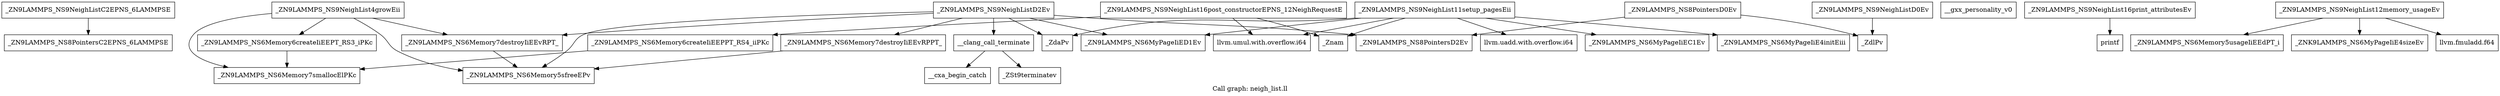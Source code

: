 digraph "Call graph: neigh_list.ll" {
	label="Call graph: neigh_list.ll";

	Node0x55e71b87a600 [shape=record,label="{_ZN9LAMMPS_NS8PointersC2EPNS_6LAMMPSE}"];
	Node0x55e71b868550 [shape=record,label="{_ZN9LAMMPS_NS9NeighListC2EPNS_6LAMMPSE}"];
	Node0x55e71b868550 -> Node0x55e71b87a600;
	Node0x55e71b8b4840 [shape=record,label="{_ZN9LAMMPS_NS9NeighListD2Ev}"];
	Node0x55e71b8b4840 -> Node0x55e71b8b4370;
	Node0x55e71b8b4840 -> Node0x55e71b84e400;
	Node0x55e71b8b4840 -> Node0x55e71b8b4220;
	Node0x55e71b8b4840 -> Node0x55e71b88f310;
	Node0x55e71b8b4840 -> Node0x55e71b8ac400;
	Node0x55e71b8b4840 -> Node0x55e71b88f200;
	Node0x55e71b8b4840 -> Node0x55e71b8aaef0;
	Node0x55e71b867d50 [shape=record,label="{llvm.umul.with.overflow.i64}"];
	Node0x55e71b878800 [shape=record,label="{_Znam}"];
	Node0x55e71b86a9b0 [shape=record,label="{_ZN9LAMMPS_NS6Memory6createIiEEPPT_RS4_iiPKc}"];
	Node0x55e71b86a9b0 -> Node0x55e71b86b800;
	Node0x55e71b8b4370 [shape=record,label="{_ZN9LAMMPS_NS6Memory7destroyIiEEvRPT_}"];
	Node0x55e71b8b4370 -> Node0x55e71b8b4220;
	Node0x55e71b8684d0 [shape=record,label="{__gxx_personality_v0}"];
	Node0x55e71b84e400 [shape=record,label="{__clang_call_terminate}"];
	Node0x55e71b84e400 -> Node0x55e71b84f730;
	Node0x55e71b84e400 -> Node0x55e71b879400;
	Node0x55e71b84f730 [shape=record,label="{__cxa_begin_catch}"];
	Node0x55e71b879400 [shape=record,label="{_ZSt9terminatev}"];
	Node0x55e71b8b4220 [shape=record,label="{_ZN9LAMMPS_NS6Memory5sfreeEPv}"];
	Node0x55e71b88f310 [shape=record,label="{_ZN9LAMMPS_NS6MyPageIiED1Ev}"];
	Node0x55e71b8ac400 [shape=record,label="{_ZdaPv}"];
	Node0x55e71b8aaef0 [shape=record,label="{_ZN9LAMMPS_NS6Memory7destroyIiEEvRPPT_}"];
	Node0x55e71b8aaef0 -> Node0x55e71b8b4220;
	Node0x55e71b85e2f0 [shape=record,label="{_ZN9LAMMPS_NS9NeighListD0Ev}"];
	Node0x55e71b85e2f0 -> Node0x55e71b881d60;
	Node0x55e71b881d60 [shape=record,label="{_ZdlPv}"];
	Node0x55e71b866390 [shape=record,label="{_ZN9LAMMPS_NS9NeighList16post_constructorEPNS_12NeighRequestE}"];
	Node0x55e71b866390 -> Node0x55e71b867d50;
	Node0x55e71b866390 -> Node0x55e71b878800;
	Node0x55e71b866390 -> Node0x55e71b86a9b0;
	Node0x55e71b86cb40 [shape=record,label="{_ZN9LAMMPS_NS9NeighList11setup_pagesEii}"];
	Node0x55e71b86cb40 -> Node0x55e71b867d50;
	Node0x55e71b86cb40 -> Node0x55e71b86d8f0;
	Node0x55e71b86cb40 -> Node0x55e71b878800;
	Node0x55e71b86cb40 -> Node0x55e71b86e400;
	Node0x55e71b86cb40 -> Node0x55e71b86f3b0;
	Node0x55e71b86cb40 -> Node0x55e71b88f310;
	Node0x55e71b86cb40 -> Node0x55e71b8ac400;
	Node0x55e71b86d8f0 [shape=record,label="{llvm.uadd.with.overflow.i64}"];
	Node0x55e71b86e400 [shape=record,label="{_ZN9LAMMPS_NS6MyPageIiEC1Ev}"];
	Node0x55e71b86f3b0 [shape=record,label="{_ZN9LAMMPS_NS6MyPageIiE4initEiii}"];
	Node0x55e71b86fdb0 [shape=record,label="{_ZN9LAMMPS_NS9NeighList4growEii}"];
	Node0x55e71b86fdb0 -> Node0x55e71b8b4370;
	Node0x55e71b86fdb0 -> Node0x55e71b86b800;
	Node0x55e71b86fdb0 -> Node0x55e71b8b4220;
	Node0x55e71b86fdb0 -> Node0x55e71b870320;
	Node0x55e71b870320 [shape=record,label="{_ZN9LAMMPS_NS6Memory6createIiEEPT_RS3_iPKc}"];
	Node0x55e71b870320 -> Node0x55e71b86b800;
	Node0x55e71b86b800 [shape=record,label="{_ZN9LAMMPS_NS6Memory7smallocElPKc}"];
	Node0x55e71b871200 [shape=record,label="{_ZN9LAMMPS_NS9NeighList16print_attributesEv}"];
	Node0x55e71b871200 -> Node0x55e71b871cc0;
	Node0x55e71b871cc0 [shape=record,label="{printf}"];
	Node0x55e71b878480 [shape=record,label="{_ZN9LAMMPS_NS9NeighList12memory_usageEv}"];
	Node0x55e71b878480 -> Node0x55e71b87d7c0;
	Node0x55e71b878480 -> Node0x55e71b8839b0;
	Node0x55e71b878480 -> Node0x55e71b87e080;
	Node0x55e71b87d7c0 [shape=record,label="{_ZN9LAMMPS_NS6Memory5usageIiEEdPT_i}"];
	Node0x55e71b87e080 [shape=record,label="{llvm.fmuladd.f64}"];
	Node0x55e71b8839b0 [shape=record,label="{_ZNK9LAMMPS_NS6MyPageIiE4sizeEv}"];
	Node0x55e71b88f200 [shape=record,label="{_ZN9LAMMPS_NS8PointersD2Ev}"];
	Node0x55e71b8850b0 [shape=record,label="{_ZN9LAMMPS_NS8PointersD0Ev}"];
	Node0x55e71b8850b0 -> Node0x55e71b88f200;
	Node0x55e71b8850b0 -> Node0x55e71b881d60;
}
